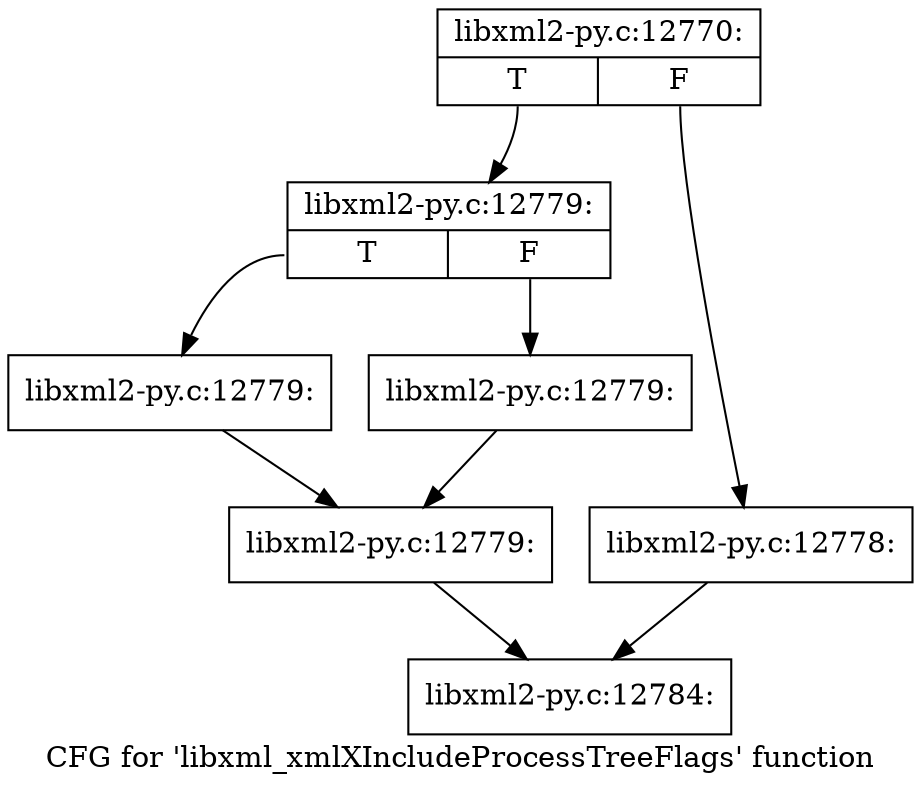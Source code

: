 digraph "CFG for 'libxml_xmlXIncludeProcessTreeFlags' function" {
	label="CFG for 'libxml_xmlXIncludeProcessTreeFlags' function";

	Node0x477d220 [shape=record,label="{libxml2-py.c:12770:|{<s0>T|<s1>F}}"];
	Node0x477d220:s0 -> Node0x4780f50;
	Node0x477d220:s1 -> Node0x4780f00;
	Node0x4780f00 [shape=record,label="{libxml2-py.c:12778:}"];
	Node0x4780f00 -> Node0x477d600;
	Node0x4780f50 [shape=record,label="{libxml2-py.c:12779:|{<s0>T|<s1>F}}"];
	Node0x4780f50:s0 -> Node0x47817f0;
	Node0x4780f50:s1 -> Node0x4781840;
	Node0x47817f0 [shape=record,label="{libxml2-py.c:12779:}"];
	Node0x47817f0 -> Node0x4781890;
	Node0x4781840 [shape=record,label="{libxml2-py.c:12779:}"];
	Node0x4781840 -> Node0x4781890;
	Node0x4781890 [shape=record,label="{libxml2-py.c:12779:}"];
	Node0x4781890 -> Node0x477d600;
	Node0x477d600 [shape=record,label="{libxml2-py.c:12784:}"];
}
